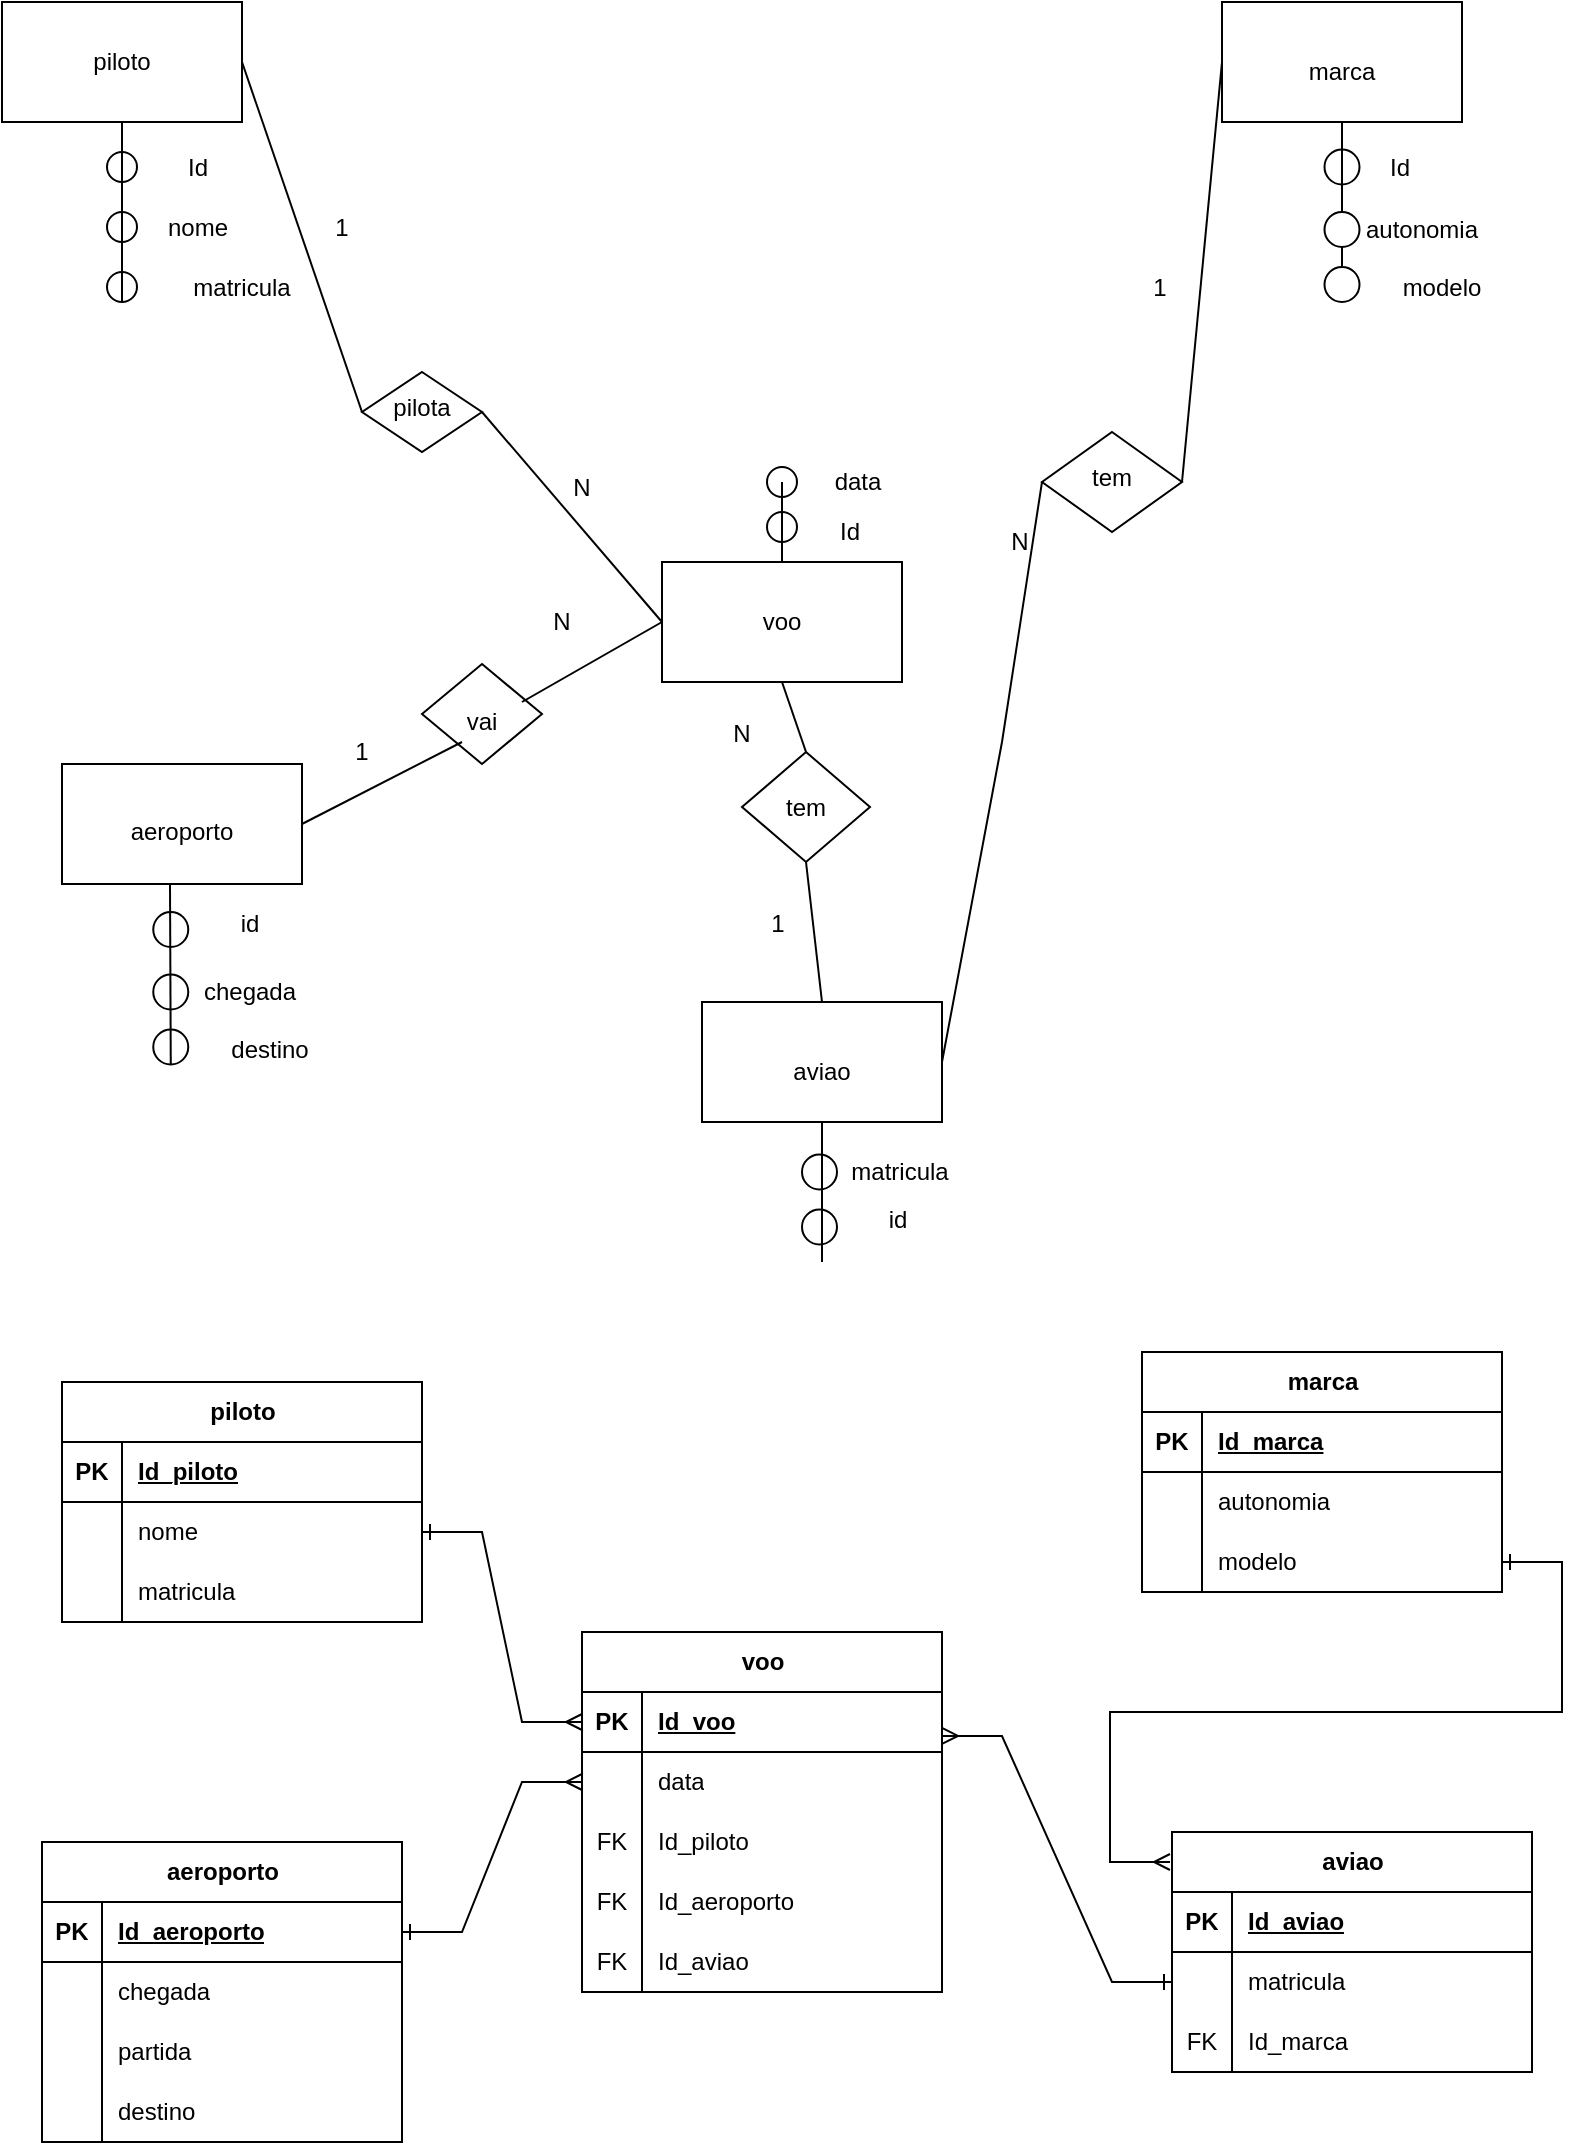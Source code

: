 <mxfile version="26.2.13">
  <diagram id="C5RBs43oDa-KdzZeNtuy" name="Page-1">
    <mxGraphModel dx="874" dy="560" grid="1" gridSize="10" guides="1" tooltips="1" connect="1" arrows="1" fold="1" page="1" pageScale="1" pageWidth="827" pageHeight="1169" math="0" shadow="0">
      <root>
        <mxCell id="WIyWlLk6GJQsqaUBKTNV-0" />
        <mxCell id="WIyWlLk6GJQsqaUBKTNV-1" parent="WIyWlLk6GJQsqaUBKTNV-0" />
        <mxCell id="WIyWlLk6GJQsqaUBKTNV-3" value="Lamp doesn&#39;t work" style="rounded=1;whiteSpace=wrap;html=1;fontSize=12;glass=0;strokeWidth=1;shadow=0;" parent="WIyWlLk6GJQsqaUBKTNV-1" vertex="1">
          <mxGeometry x="20" y="150" width="120" height="40" as="geometry" />
        </mxCell>
        <mxCell id="WIyWlLk6GJQsqaUBKTNV-6" value="pilota" style="rhombus;whiteSpace=wrap;html=1;shadow=0;fontFamily=Helvetica;fontSize=12;align=center;strokeWidth=1;spacing=6;spacingTop=-4;" parent="WIyWlLk6GJQsqaUBKTNV-1" vertex="1">
          <mxGeometry x="200" y="315" width="60" height="40" as="geometry" />
        </mxCell>
        <mxCell id="WIyWlLk6GJQsqaUBKTNV-10" value="tem" style="rhombus;whiteSpace=wrap;html=1;shadow=0;fontFamily=Helvetica;fontSize=12;align=center;strokeWidth=1;spacing=6;spacingTop=-4;" parent="WIyWlLk6GJQsqaUBKTNV-1" vertex="1">
          <mxGeometry x="540" y="345" width="70" height="50" as="geometry" />
        </mxCell>
        <mxCell id="6VXWJ8EOld3I43y4BuW--0" value="" style="rounded=0;whiteSpace=wrap;html=1;" parent="WIyWlLk6GJQsqaUBKTNV-1" vertex="1">
          <mxGeometry x="20" y="130" width="120" height="60" as="geometry" />
        </mxCell>
        <mxCell id="6VXWJ8EOld3I43y4BuW--1" value="" style="rounded=0;whiteSpace=wrap;html=1;" parent="WIyWlLk6GJQsqaUBKTNV-1" vertex="1">
          <mxGeometry x="350" y="410" width="120" height="60" as="geometry" />
        </mxCell>
        <mxCell id="6VXWJ8EOld3I43y4BuW--2" value="" style="rounded=0;whiteSpace=wrap;html=1;" parent="WIyWlLk6GJQsqaUBKTNV-1" vertex="1">
          <mxGeometry x="630" y="130" width="120" height="60" as="geometry" />
        </mxCell>
        <mxCell id="6VXWJ8EOld3I43y4BuW--6" value="" style="endArrow=none;html=1;rounded=0;exitX=1;exitY=0.5;exitDx=0;exitDy=0;entryX=0;entryY=0.5;entryDx=0;entryDy=0;" parent="WIyWlLk6GJQsqaUBKTNV-1" source="6VXWJ8EOld3I43y4BuW--0" target="WIyWlLk6GJQsqaUBKTNV-6" edge="1">
          <mxGeometry width="50" height="50" relative="1" as="geometry">
            <mxPoint x="150" y="240" as="sourcePoint" />
            <mxPoint x="200" y="190" as="targetPoint" />
          </mxGeometry>
        </mxCell>
        <mxCell id="6VXWJ8EOld3I43y4BuW--7" value="" style="endArrow=none;html=1;rounded=0;entryX=0;entryY=0.5;entryDx=0;entryDy=0;exitX=1;exitY=0.5;exitDx=0;exitDy=0;" parent="WIyWlLk6GJQsqaUBKTNV-1" source="WIyWlLk6GJQsqaUBKTNV-6" target="6VXWJ8EOld3I43y4BuW--1" edge="1">
          <mxGeometry width="50" height="50" relative="1" as="geometry">
            <mxPoint x="180" y="350" as="sourcePoint" />
            <mxPoint x="230" y="300" as="targetPoint" />
          </mxGeometry>
        </mxCell>
        <mxCell id="6VXWJ8EOld3I43y4BuW--8" value="" style="endArrow=none;html=1;rounded=0;entryX=0;entryY=0.5;entryDx=0;entryDy=0;exitX=1;exitY=0.5;exitDx=0;exitDy=0;" parent="WIyWlLk6GJQsqaUBKTNV-1" source="6VXWJ8EOld3I43y4BuW--83" target="WIyWlLk6GJQsqaUBKTNV-10" edge="1">
          <mxGeometry width="50" height="50" relative="1" as="geometry">
            <mxPoint x="440" y="290" as="sourcePoint" />
            <mxPoint x="490" y="240" as="targetPoint" />
            <Array as="points">
              <mxPoint x="520" y="500" />
            </Array>
          </mxGeometry>
        </mxCell>
        <mxCell id="6VXWJ8EOld3I43y4BuW--9" value="" style="endArrow=none;html=1;rounded=0;entryX=0;entryY=0.5;entryDx=0;entryDy=0;exitX=1;exitY=0.5;exitDx=0;exitDy=0;" parent="WIyWlLk6GJQsqaUBKTNV-1" source="WIyWlLk6GJQsqaUBKTNV-10" target="6VXWJ8EOld3I43y4BuW--2" edge="1">
          <mxGeometry width="50" height="50" relative="1" as="geometry">
            <mxPoint x="500" y="270" as="sourcePoint" />
            <mxPoint x="550" y="220" as="targetPoint" />
          </mxGeometry>
        </mxCell>
        <mxCell id="6VXWJ8EOld3I43y4BuW--12" value="piloto" style="text;html=1;align=center;verticalAlign=middle;whiteSpace=wrap;rounded=0;" parent="WIyWlLk6GJQsqaUBKTNV-1" vertex="1">
          <mxGeometry x="50" y="145" width="60" height="30" as="geometry" />
        </mxCell>
        <mxCell id="6VXWJ8EOld3I43y4BuW--14" value="marca" style="text;html=1;align=center;verticalAlign=middle;whiteSpace=wrap;rounded=0;" parent="WIyWlLk6GJQsqaUBKTNV-1" vertex="1">
          <mxGeometry x="660" y="150" width="60" height="30" as="geometry" />
        </mxCell>
        <mxCell id="6VXWJ8EOld3I43y4BuW--22" value="" style="ellipse;whiteSpace=wrap;html=1;aspect=fixed;" parent="WIyWlLk6GJQsqaUBKTNV-1" vertex="1">
          <mxGeometry x="402.5" y="385" width="15" height="15" as="geometry" />
        </mxCell>
        <mxCell id="6VXWJ8EOld3I43y4BuW--23" value="" style="ellipse;whiteSpace=wrap;html=1;aspect=fixed;" parent="WIyWlLk6GJQsqaUBKTNV-1" vertex="1">
          <mxGeometry x="402.5" y="362.5" width="15" height="15" as="geometry" />
        </mxCell>
        <mxCell id="6VXWJ8EOld3I43y4BuW--33" value="" style="ellipse;whiteSpace=wrap;html=1;aspect=fixed;" parent="WIyWlLk6GJQsqaUBKTNV-1" vertex="1">
          <mxGeometry x="72.5" y="265" width="15" height="15" as="geometry" />
        </mxCell>
        <mxCell id="6VXWJ8EOld3I43y4BuW--35" value="" style="ellipse;whiteSpace=wrap;html=1;aspect=fixed;" parent="WIyWlLk6GJQsqaUBKTNV-1" vertex="1">
          <mxGeometry x="72.5" y="235" width="15" height="15" as="geometry" />
        </mxCell>
        <mxCell id="6VXWJ8EOld3I43y4BuW--36" value="" style="ellipse;whiteSpace=wrap;html=1;aspect=fixed;" parent="WIyWlLk6GJQsqaUBKTNV-1" vertex="1">
          <mxGeometry x="72.5" y="205" width="15" height="15" as="geometry" />
        </mxCell>
        <mxCell id="6VXWJ8EOld3I43y4BuW--39" value="" style="endArrow=none;html=1;rounded=0;entryX=0.5;entryY=1;entryDx=0;entryDy=0;" parent="WIyWlLk6GJQsqaUBKTNV-1" target="6VXWJ8EOld3I43y4BuW--0" edge="1">
          <mxGeometry width="50" height="50" relative="1" as="geometry">
            <mxPoint x="80" y="280" as="sourcePoint" />
            <mxPoint x="160" y="240" as="targetPoint" />
          </mxGeometry>
        </mxCell>
        <mxCell id="6VXWJ8EOld3I43y4BuW--40" value="" style="endArrow=none;html=1;rounded=0;entryX=0.5;entryY=0;entryDx=0;entryDy=0;" parent="WIyWlLk6GJQsqaUBKTNV-1" target="6VXWJ8EOld3I43y4BuW--1" edge="1">
          <mxGeometry width="50" height="50" relative="1" as="geometry">
            <mxPoint x="410" y="370" as="sourcePoint" />
            <mxPoint x="400" y="410" as="targetPoint" />
          </mxGeometry>
        </mxCell>
        <mxCell id="6VXWJ8EOld3I43y4BuW--43" value="Id" style="text;html=1;align=center;verticalAlign=middle;whiteSpace=wrap;rounded=0;" parent="WIyWlLk6GJQsqaUBKTNV-1" vertex="1">
          <mxGeometry x="87.5" y="197.5" width="60" height="30" as="geometry" />
        </mxCell>
        <mxCell id="6VXWJ8EOld3I43y4BuW--44" value="nome" style="text;html=1;align=center;verticalAlign=middle;whiteSpace=wrap;rounded=0;" parent="WIyWlLk6GJQsqaUBKTNV-1" vertex="1">
          <mxGeometry x="87.5" y="227.5" width="60" height="30" as="geometry" />
        </mxCell>
        <mxCell id="6VXWJ8EOld3I43y4BuW--45" value="matricula" style="text;html=1;align=center;verticalAlign=middle;whiteSpace=wrap;rounded=0;" parent="WIyWlLk6GJQsqaUBKTNV-1" vertex="1">
          <mxGeometry x="110" y="257.5" width="60" height="30" as="geometry" />
        </mxCell>
        <mxCell id="6VXWJ8EOld3I43y4BuW--53" value="data" style="text;html=1;align=center;verticalAlign=middle;whiteSpace=wrap;rounded=0;" parent="WIyWlLk6GJQsqaUBKTNV-1" vertex="1">
          <mxGeometry x="417.5" y="355" width="60" height="30" as="geometry" />
        </mxCell>
        <mxCell id="6VXWJ8EOld3I43y4BuW--68" value="" style="ellipse;whiteSpace=wrap;html=1;aspect=fixed;" parent="WIyWlLk6GJQsqaUBKTNV-1" vertex="1">
          <mxGeometry x="681.25" y="203.75" width="17.5" height="17.5" as="geometry" />
        </mxCell>
        <mxCell id="6VXWJ8EOld3I43y4BuW--70" value="Id" style="text;html=1;align=center;verticalAlign=middle;whiteSpace=wrap;rounded=0;" parent="WIyWlLk6GJQsqaUBKTNV-1" vertex="1">
          <mxGeometry x="698.75" y="197.5" width="40" height="30" as="geometry" />
        </mxCell>
        <mxCell id="6VXWJ8EOld3I43y4BuW--71" value="" style="endArrow=none;html=1;rounded=0;entryX=0.5;entryY=1;entryDx=0;entryDy=0;exitX=0.5;exitY=1;exitDx=0;exitDy=0;" parent="WIyWlLk6GJQsqaUBKTNV-1" source="6VXWJ8EOld3I43y4BuW--2" target="6VXWJ8EOld3I43y4BuW--76" edge="1">
          <mxGeometry width="50" height="50" relative="1" as="geometry">
            <mxPoint x="700" y="460" as="sourcePoint" />
            <mxPoint x="690" y="335" as="targetPoint" />
          </mxGeometry>
        </mxCell>
        <mxCell id="6VXWJ8EOld3I43y4BuW--74" value="" style="ellipse;whiteSpace=wrap;html=1;aspect=fixed;" parent="WIyWlLk6GJQsqaUBKTNV-1" vertex="1">
          <mxGeometry x="681.25" y="235" width="17.5" height="17.5" as="geometry" />
        </mxCell>
        <mxCell id="6VXWJ8EOld3I43y4BuW--76" value="" style="ellipse;whiteSpace=wrap;html=1;aspect=fixed;" parent="WIyWlLk6GJQsqaUBKTNV-1" vertex="1">
          <mxGeometry x="681.25" y="262.5" width="17.5" height="17.5" as="geometry" />
        </mxCell>
        <mxCell id="6VXWJ8EOld3I43y4BuW--77" value="autonomia" style="text;html=1;align=center;verticalAlign=middle;whiteSpace=wrap;rounded=0;" parent="WIyWlLk6GJQsqaUBKTNV-1" vertex="1">
          <mxGeometry x="700" y="228.75" width="60" height="30" as="geometry" />
        </mxCell>
        <mxCell id="6VXWJ8EOld3I43y4BuW--78" value="modelo" style="text;html=1;align=center;verticalAlign=middle;whiteSpace=wrap;rounded=0;" parent="WIyWlLk6GJQsqaUBKTNV-1" vertex="1">
          <mxGeometry x="710" y="257.5" width="60" height="30" as="geometry" />
        </mxCell>
        <mxCell id="6VXWJ8EOld3I43y4BuW--81" value="voo" style="text;html=1;align=center;verticalAlign=middle;whiteSpace=wrap;rounded=0;" parent="WIyWlLk6GJQsqaUBKTNV-1" vertex="1">
          <mxGeometry x="380" y="425" width="60" height="30" as="geometry" />
        </mxCell>
        <mxCell id="6VXWJ8EOld3I43y4BuW--82" value="tem" style="rhombus;whiteSpace=wrap;html=1;" parent="WIyWlLk6GJQsqaUBKTNV-1" vertex="1">
          <mxGeometry x="390" y="505" width="64" height="55" as="geometry" />
        </mxCell>
        <mxCell id="6VXWJ8EOld3I43y4BuW--83" value="" style="rounded=0;whiteSpace=wrap;html=1;" parent="WIyWlLk6GJQsqaUBKTNV-1" vertex="1">
          <mxGeometry x="370" y="630" width="120" height="60" as="geometry" />
        </mxCell>
        <mxCell id="6VXWJ8EOld3I43y4BuW--84" value="" style="endArrow=none;html=1;rounded=0;exitX=0.5;exitY=0;exitDx=0;exitDy=0;entryX=0.5;entryY=1;entryDx=0;entryDy=0;" parent="WIyWlLk6GJQsqaUBKTNV-1" source="6VXWJ8EOld3I43y4BuW--83" target="6VXWJ8EOld3I43y4BuW--82" edge="1">
          <mxGeometry width="50" height="50" relative="1" as="geometry">
            <mxPoint x="420" y="500" as="sourcePoint" />
            <mxPoint x="470" y="450" as="targetPoint" />
          </mxGeometry>
        </mxCell>
        <mxCell id="6VXWJ8EOld3I43y4BuW--85" value="" style="endArrow=none;html=1;rounded=0;entryX=0.5;entryY=1;entryDx=0;entryDy=0;exitX=0.5;exitY=0;exitDx=0;exitDy=0;" parent="WIyWlLk6GJQsqaUBKTNV-1" source="6VXWJ8EOld3I43y4BuW--82" target="6VXWJ8EOld3I43y4BuW--1" edge="1">
          <mxGeometry width="50" height="50" relative="1" as="geometry">
            <mxPoint x="240" y="590" as="sourcePoint" />
            <mxPoint x="290" y="540" as="targetPoint" />
          </mxGeometry>
        </mxCell>
        <mxCell id="6VXWJ8EOld3I43y4BuW--86" value="aviao" style="text;html=1;align=center;verticalAlign=middle;whiteSpace=wrap;rounded=0;" parent="WIyWlLk6GJQsqaUBKTNV-1" vertex="1">
          <mxGeometry x="400" y="650" width="60" height="30" as="geometry" />
        </mxCell>
        <mxCell id="6VXWJ8EOld3I43y4BuW--93" value="Id" style="text;html=1;align=center;verticalAlign=middle;whiteSpace=wrap;rounded=0;" parent="WIyWlLk6GJQsqaUBKTNV-1" vertex="1">
          <mxGeometry x="414" y="380" width="60" height="30" as="geometry" />
        </mxCell>
        <mxCell id="6VXWJ8EOld3I43y4BuW--94" value="" style="ellipse;whiteSpace=wrap;html=1;aspect=fixed;" parent="WIyWlLk6GJQsqaUBKTNV-1" vertex="1">
          <mxGeometry x="420" y="706.25" width="17.5" height="17.5" as="geometry" />
        </mxCell>
        <mxCell id="6VXWJ8EOld3I43y4BuW--95" value="" style="ellipse;whiteSpace=wrap;html=1;aspect=fixed;" parent="WIyWlLk6GJQsqaUBKTNV-1" vertex="1">
          <mxGeometry x="420" y="733.75" width="17.5" height="17.5" as="geometry" />
        </mxCell>
        <mxCell id="6VXWJ8EOld3I43y4BuW--96" value="matricula" style="text;html=1;align=center;verticalAlign=middle;whiteSpace=wrap;rounded=0;" parent="WIyWlLk6GJQsqaUBKTNV-1" vertex="1">
          <mxGeometry x="438.75" y="700" width="60" height="30" as="geometry" />
        </mxCell>
        <mxCell id="6VXWJ8EOld3I43y4BuW--102" value="" style="endArrow=none;html=1;rounded=0;entryX=0.5;entryY=1;entryDx=0;entryDy=0;" parent="WIyWlLk6GJQsqaUBKTNV-1" target="6VXWJ8EOld3I43y4BuW--83" edge="1">
          <mxGeometry width="50" height="50" relative="1" as="geometry">
            <mxPoint x="430" y="760" as="sourcePoint" />
            <mxPoint x="490" y="630" as="targetPoint" />
          </mxGeometry>
        </mxCell>
        <mxCell id="6VXWJ8EOld3I43y4BuW--105" value="id" style="text;html=1;align=center;verticalAlign=middle;whiteSpace=wrap;rounded=0;" parent="WIyWlLk6GJQsqaUBKTNV-1" vertex="1">
          <mxGeometry x="437.5" y="723.75" width="60" height="30" as="geometry" />
        </mxCell>
        <mxCell id="6VXWJ8EOld3I43y4BuW--118" value="1" style="text;html=1;align=center;verticalAlign=middle;whiteSpace=wrap;rounded=0;" parent="WIyWlLk6GJQsqaUBKTNV-1" vertex="1">
          <mxGeometry x="160" y="227.5" width="60" height="30" as="geometry" />
        </mxCell>
        <mxCell id="6VXWJ8EOld3I43y4BuW--119" value="N" style="text;html=1;align=center;verticalAlign=middle;whiteSpace=wrap;rounded=0;" parent="WIyWlLk6GJQsqaUBKTNV-1" vertex="1">
          <mxGeometry x="280" y="357.5" width="60" height="30" as="geometry" />
        </mxCell>
        <mxCell id="6VXWJ8EOld3I43y4BuW--120" value="N" style="text;html=1;align=center;verticalAlign=middle;whiteSpace=wrap;rounded=0;" parent="WIyWlLk6GJQsqaUBKTNV-1" vertex="1">
          <mxGeometry x="499" y="385" width="60" height="30" as="geometry" />
        </mxCell>
        <mxCell id="6VXWJ8EOld3I43y4BuW--121" value="1" style="text;html=1;align=center;verticalAlign=middle;whiteSpace=wrap;rounded=0;" parent="WIyWlLk6GJQsqaUBKTNV-1" vertex="1">
          <mxGeometry x="569" y="258" width="60" height="30" as="geometry" />
        </mxCell>
        <mxCell id="6VXWJ8EOld3I43y4BuW--122" value="N" style="text;html=1;align=center;verticalAlign=middle;whiteSpace=wrap;rounded=0;" parent="WIyWlLk6GJQsqaUBKTNV-1" vertex="1">
          <mxGeometry x="360" y="481" width="60" height="30" as="geometry" />
        </mxCell>
        <mxCell id="6VXWJ8EOld3I43y4BuW--123" value="1" style="text;html=1;align=center;verticalAlign=middle;whiteSpace=wrap;rounded=0;" parent="WIyWlLk6GJQsqaUBKTNV-1" vertex="1">
          <mxGeometry x="378" y="576" width="60" height="30" as="geometry" />
        </mxCell>
        <mxCell id="zBKi6h3ljmfZ80uISdty-0" value="" style="rounded=0;whiteSpace=wrap;html=1;" parent="WIyWlLk6GJQsqaUBKTNV-1" vertex="1">
          <mxGeometry x="50" y="511" width="120" height="60" as="geometry" />
        </mxCell>
        <mxCell id="zBKi6h3ljmfZ80uISdty-1" value="aeroporto" style="text;html=1;align=center;verticalAlign=middle;whiteSpace=wrap;rounded=0;" parent="WIyWlLk6GJQsqaUBKTNV-1" vertex="1">
          <mxGeometry x="80" y="530" width="60" height="30" as="geometry" />
        </mxCell>
        <mxCell id="zBKi6h3ljmfZ80uISdty-2" value="" style="rhombus;whiteSpace=wrap;html=1;" parent="WIyWlLk6GJQsqaUBKTNV-1" vertex="1">
          <mxGeometry x="230" y="461" width="60" height="50" as="geometry" />
        </mxCell>
        <mxCell id="zBKi6h3ljmfZ80uISdty-3" value="" style="endArrow=none;html=1;rounded=0;exitX=1;exitY=0.5;exitDx=0;exitDy=0;" parent="WIyWlLk6GJQsqaUBKTNV-1" source="zBKi6h3ljmfZ80uISdty-0" edge="1">
          <mxGeometry width="50" height="50" relative="1" as="geometry">
            <mxPoint x="380" y="420" as="sourcePoint" />
            <mxPoint x="250" y="500" as="targetPoint" />
          </mxGeometry>
        </mxCell>
        <mxCell id="zBKi6h3ljmfZ80uISdty-4" value="" style="endArrow=none;html=1;rounded=0;entryX=0;entryY=0.5;entryDx=0;entryDy=0;" parent="WIyWlLk6GJQsqaUBKTNV-1" target="6VXWJ8EOld3I43y4BuW--1" edge="1">
          <mxGeometry width="50" height="50" relative="1" as="geometry">
            <mxPoint x="280" y="480" as="sourcePoint" />
            <mxPoint x="330" y="430" as="targetPoint" />
          </mxGeometry>
        </mxCell>
        <mxCell id="zBKi6h3ljmfZ80uISdty-5" value="vai" style="text;html=1;align=center;verticalAlign=middle;whiteSpace=wrap;rounded=0;" parent="WIyWlLk6GJQsqaUBKTNV-1" vertex="1">
          <mxGeometry x="230" y="475" width="60" height="30" as="geometry" />
        </mxCell>
        <mxCell id="zBKi6h3ljmfZ80uISdty-6" value="N" style="text;html=1;align=center;verticalAlign=middle;whiteSpace=wrap;rounded=0;" parent="WIyWlLk6GJQsqaUBKTNV-1" vertex="1">
          <mxGeometry x="270" y="425" width="60" height="30" as="geometry" />
        </mxCell>
        <mxCell id="zBKi6h3ljmfZ80uISdty-7" value="1" style="text;html=1;align=center;verticalAlign=middle;whiteSpace=wrap;rounded=0;" parent="WIyWlLk6GJQsqaUBKTNV-1" vertex="1">
          <mxGeometry x="170" y="490" width="60" height="30" as="geometry" />
        </mxCell>
        <mxCell id="zBKi6h3ljmfZ80uISdty-8" value="" style="ellipse;whiteSpace=wrap;html=1;aspect=fixed;" parent="WIyWlLk6GJQsqaUBKTNV-1" vertex="1">
          <mxGeometry x="95.63" y="585" width="17.5" height="17.5" as="geometry" />
        </mxCell>
        <mxCell id="zBKi6h3ljmfZ80uISdty-9" value="" style="ellipse;whiteSpace=wrap;html=1;aspect=fixed;" parent="WIyWlLk6GJQsqaUBKTNV-1" vertex="1">
          <mxGeometry x="95.63" y="616.25" width="17.5" height="17.5" as="geometry" />
        </mxCell>
        <mxCell id="zBKi6h3ljmfZ80uISdty-10" value="" style="ellipse;whiteSpace=wrap;html=1;aspect=fixed;" parent="WIyWlLk6GJQsqaUBKTNV-1" vertex="1">
          <mxGeometry x="95.63" y="643.75" width="17.5" height="17.5" as="geometry" />
        </mxCell>
        <mxCell id="zBKi6h3ljmfZ80uISdty-11" value="chegada" style="text;html=1;align=center;verticalAlign=middle;whiteSpace=wrap;rounded=0;" parent="WIyWlLk6GJQsqaUBKTNV-1" vertex="1">
          <mxGeometry x="114.38" y="610" width="60" height="30" as="geometry" />
        </mxCell>
        <mxCell id="zBKi6h3ljmfZ80uISdty-12" value="destino" style="text;html=1;align=center;verticalAlign=middle;whiteSpace=wrap;rounded=0;" parent="WIyWlLk6GJQsqaUBKTNV-1" vertex="1">
          <mxGeometry x="124.38" y="638.75" width="60" height="30" as="geometry" />
        </mxCell>
        <mxCell id="zBKi6h3ljmfZ80uISdty-13" value="id" style="text;html=1;align=center;verticalAlign=middle;whiteSpace=wrap;rounded=0;" parent="WIyWlLk6GJQsqaUBKTNV-1" vertex="1">
          <mxGeometry x="114" y="576" width="60" height="30" as="geometry" />
        </mxCell>
        <mxCell id="zBKi6h3ljmfZ80uISdty-14" value="" style="endArrow=none;html=1;rounded=0;entryX=0.5;entryY=1;entryDx=0;entryDy=0;" parent="WIyWlLk6GJQsqaUBKTNV-1" target="zBKi6h3ljmfZ80uISdty-10" edge="1">
          <mxGeometry width="50" height="50" relative="1" as="geometry">
            <mxPoint x="104" y="571" as="sourcePoint" />
            <mxPoint x="430" y="570" as="targetPoint" />
          </mxGeometry>
        </mxCell>
        <mxCell id="HRFsWciMtqC0JVK_SEF3-0" value="piloto" style="shape=table;startSize=30;container=1;collapsible=1;childLayout=tableLayout;fixedRows=1;rowLines=0;fontStyle=1;align=center;resizeLast=1;html=1;" parent="WIyWlLk6GJQsqaUBKTNV-1" vertex="1">
          <mxGeometry x="50" y="820" width="180" height="120" as="geometry" />
        </mxCell>
        <mxCell id="HRFsWciMtqC0JVK_SEF3-1" value="" style="shape=tableRow;horizontal=0;startSize=0;swimlaneHead=0;swimlaneBody=0;fillColor=none;collapsible=0;dropTarget=0;points=[[0,0.5],[1,0.5]];portConstraint=eastwest;top=0;left=0;right=0;bottom=1;" parent="HRFsWciMtqC0JVK_SEF3-0" vertex="1">
          <mxGeometry y="30" width="180" height="30" as="geometry" />
        </mxCell>
        <mxCell id="HRFsWciMtqC0JVK_SEF3-2" value="PK" style="shape=partialRectangle;connectable=0;fillColor=none;top=0;left=0;bottom=0;right=0;fontStyle=1;overflow=hidden;whiteSpace=wrap;html=1;" parent="HRFsWciMtqC0JVK_SEF3-1" vertex="1">
          <mxGeometry width="30" height="30" as="geometry">
            <mxRectangle width="30" height="30" as="alternateBounds" />
          </mxGeometry>
        </mxCell>
        <mxCell id="HRFsWciMtqC0JVK_SEF3-3" value="Id_piloto" style="shape=partialRectangle;connectable=0;fillColor=none;top=0;left=0;bottom=0;right=0;align=left;spacingLeft=6;fontStyle=5;overflow=hidden;whiteSpace=wrap;html=1;" parent="HRFsWciMtqC0JVK_SEF3-1" vertex="1">
          <mxGeometry x="30" width="150" height="30" as="geometry">
            <mxRectangle width="150" height="30" as="alternateBounds" />
          </mxGeometry>
        </mxCell>
        <mxCell id="HRFsWciMtqC0JVK_SEF3-4" value="" style="shape=tableRow;horizontal=0;startSize=0;swimlaneHead=0;swimlaneBody=0;fillColor=none;collapsible=0;dropTarget=0;points=[[0,0.5],[1,0.5]];portConstraint=eastwest;top=0;left=0;right=0;bottom=0;" parent="HRFsWciMtqC0JVK_SEF3-0" vertex="1">
          <mxGeometry y="60" width="180" height="30" as="geometry" />
        </mxCell>
        <mxCell id="HRFsWciMtqC0JVK_SEF3-5" value="" style="shape=partialRectangle;connectable=0;fillColor=none;top=0;left=0;bottom=0;right=0;editable=1;overflow=hidden;whiteSpace=wrap;html=1;" parent="HRFsWciMtqC0JVK_SEF3-4" vertex="1">
          <mxGeometry width="30" height="30" as="geometry">
            <mxRectangle width="30" height="30" as="alternateBounds" />
          </mxGeometry>
        </mxCell>
        <mxCell id="HRFsWciMtqC0JVK_SEF3-6" value="nome" style="shape=partialRectangle;connectable=0;fillColor=none;top=0;left=0;bottom=0;right=0;align=left;spacingLeft=6;overflow=hidden;whiteSpace=wrap;html=1;" parent="HRFsWciMtqC0JVK_SEF3-4" vertex="1">
          <mxGeometry x="30" width="150" height="30" as="geometry">
            <mxRectangle width="150" height="30" as="alternateBounds" />
          </mxGeometry>
        </mxCell>
        <mxCell id="HRFsWciMtqC0JVK_SEF3-7" value="" style="shape=tableRow;horizontal=0;startSize=0;swimlaneHead=0;swimlaneBody=0;fillColor=none;collapsible=0;dropTarget=0;points=[[0,0.5],[1,0.5]];portConstraint=eastwest;top=0;left=0;right=0;bottom=0;" parent="HRFsWciMtqC0JVK_SEF3-0" vertex="1">
          <mxGeometry y="90" width="180" height="30" as="geometry" />
        </mxCell>
        <mxCell id="HRFsWciMtqC0JVK_SEF3-8" value="" style="shape=partialRectangle;connectable=0;fillColor=none;top=0;left=0;bottom=0;right=0;editable=1;overflow=hidden;whiteSpace=wrap;html=1;" parent="HRFsWciMtqC0JVK_SEF3-7" vertex="1">
          <mxGeometry width="30" height="30" as="geometry">
            <mxRectangle width="30" height="30" as="alternateBounds" />
          </mxGeometry>
        </mxCell>
        <mxCell id="HRFsWciMtqC0JVK_SEF3-9" value="matricula" style="shape=partialRectangle;connectable=0;fillColor=none;top=0;left=0;bottom=0;right=0;align=left;spacingLeft=6;overflow=hidden;whiteSpace=wrap;html=1;" parent="HRFsWciMtqC0JVK_SEF3-7" vertex="1">
          <mxGeometry x="30" width="150" height="30" as="geometry">
            <mxRectangle width="150" height="30" as="alternateBounds" />
          </mxGeometry>
        </mxCell>
        <mxCell id="HRFsWciMtqC0JVK_SEF3-13" value="marca" style="shape=table;startSize=30;container=1;collapsible=1;childLayout=tableLayout;fixedRows=1;rowLines=0;fontStyle=1;align=center;resizeLast=1;html=1;" parent="WIyWlLk6GJQsqaUBKTNV-1" vertex="1">
          <mxGeometry x="590" y="805" width="180" height="120" as="geometry" />
        </mxCell>
        <mxCell id="HRFsWciMtqC0JVK_SEF3-14" value="" style="shape=tableRow;horizontal=0;startSize=0;swimlaneHead=0;swimlaneBody=0;fillColor=none;collapsible=0;dropTarget=0;points=[[0,0.5],[1,0.5]];portConstraint=eastwest;top=0;left=0;right=0;bottom=1;" parent="HRFsWciMtqC0JVK_SEF3-13" vertex="1">
          <mxGeometry y="30" width="180" height="30" as="geometry" />
        </mxCell>
        <mxCell id="HRFsWciMtqC0JVK_SEF3-15" value="PK" style="shape=partialRectangle;connectable=0;fillColor=none;top=0;left=0;bottom=0;right=0;fontStyle=1;overflow=hidden;whiteSpace=wrap;html=1;" parent="HRFsWciMtqC0JVK_SEF3-14" vertex="1">
          <mxGeometry width="30" height="30" as="geometry">
            <mxRectangle width="30" height="30" as="alternateBounds" />
          </mxGeometry>
        </mxCell>
        <mxCell id="HRFsWciMtqC0JVK_SEF3-16" value="Id_marca" style="shape=partialRectangle;connectable=0;fillColor=none;top=0;left=0;bottom=0;right=0;align=left;spacingLeft=6;fontStyle=5;overflow=hidden;whiteSpace=wrap;html=1;" parent="HRFsWciMtqC0JVK_SEF3-14" vertex="1">
          <mxGeometry x="30" width="150" height="30" as="geometry">
            <mxRectangle width="150" height="30" as="alternateBounds" />
          </mxGeometry>
        </mxCell>
        <mxCell id="HRFsWciMtqC0JVK_SEF3-17" value="" style="shape=tableRow;horizontal=0;startSize=0;swimlaneHead=0;swimlaneBody=0;fillColor=none;collapsible=0;dropTarget=0;points=[[0,0.5],[1,0.5]];portConstraint=eastwest;top=0;left=0;right=0;bottom=0;" parent="HRFsWciMtqC0JVK_SEF3-13" vertex="1">
          <mxGeometry y="60" width="180" height="30" as="geometry" />
        </mxCell>
        <mxCell id="HRFsWciMtqC0JVK_SEF3-18" value="" style="shape=partialRectangle;connectable=0;fillColor=none;top=0;left=0;bottom=0;right=0;editable=1;overflow=hidden;whiteSpace=wrap;html=1;" parent="HRFsWciMtqC0JVK_SEF3-17" vertex="1">
          <mxGeometry width="30" height="30" as="geometry">
            <mxRectangle width="30" height="30" as="alternateBounds" />
          </mxGeometry>
        </mxCell>
        <mxCell id="HRFsWciMtqC0JVK_SEF3-19" value="autonomia" style="shape=partialRectangle;connectable=0;fillColor=none;top=0;left=0;bottom=0;right=0;align=left;spacingLeft=6;overflow=hidden;whiteSpace=wrap;html=1;" parent="HRFsWciMtqC0JVK_SEF3-17" vertex="1">
          <mxGeometry x="30" width="150" height="30" as="geometry">
            <mxRectangle width="150" height="30" as="alternateBounds" />
          </mxGeometry>
        </mxCell>
        <mxCell id="HRFsWciMtqC0JVK_SEF3-20" value="" style="shape=tableRow;horizontal=0;startSize=0;swimlaneHead=0;swimlaneBody=0;fillColor=none;collapsible=0;dropTarget=0;points=[[0,0.5],[1,0.5]];portConstraint=eastwest;top=0;left=0;right=0;bottom=0;" parent="HRFsWciMtqC0JVK_SEF3-13" vertex="1">
          <mxGeometry y="90" width="180" height="30" as="geometry" />
        </mxCell>
        <mxCell id="HRFsWciMtqC0JVK_SEF3-21" value="" style="shape=partialRectangle;connectable=0;fillColor=none;top=0;left=0;bottom=0;right=0;editable=1;overflow=hidden;whiteSpace=wrap;html=1;" parent="HRFsWciMtqC0JVK_SEF3-20" vertex="1">
          <mxGeometry width="30" height="30" as="geometry">
            <mxRectangle width="30" height="30" as="alternateBounds" />
          </mxGeometry>
        </mxCell>
        <mxCell id="HRFsWciMtqC0JVK_SEF3-22" value="modelo" style="shape=partialRectangle;connectable=0;fillColor=none;top=0;left=0;bottom=0;right=0;align=left;spacingLeft=6;overflow=hidden;whiteSpace=wrap;html=1;" parent="HRFsWciMtqC0JVK_SEF3-20" vertex="1">
          <mxGeometry x="30" width="150" height="30" as="geometry">
            <mxRectangle width="150" height="30" as="alternateBounds" />
          </mxGeometry>
        </mxCell>
        <mxCell id="HRFsWciMtqC0JVK_SEF3-26" value="aeroporto" style="shape=table;startSize=30;container=1;collapsible=1;childLayout=tableLayout;fixedRows=1;rowLines=0;fontStyle=1;align=center;resizeLast=1;html=1;" parent="WIyWlLk6GJQsqaUBKTNV-1" vertex="1">
          <mxGeometry x="40" y="1050" width="180" height="150" as="geometry" />
        </mxCell>
        <mxCell id="HRFsWciMtqC0JVK_SEF3-27" value="" style="shape=tableRow;horizontal=0;startSize=0;swimlaneHead=0;swimlaneBody=0;fillColor=none;collapsible=0;dropTarget=0;points=[[0,0.5],[1,0.5]];portConstraint=eastwest;top=0;left=0;right=0;bottom=1;" parent="HRFsWciMtqC0JVK_SEF3-26" vertex="1">
          <mxGeometry y="30" width="180" height="30" as="geometry" />
        </mxCell>
        <mxCell id="HRFsWciMtqC0JVK_SEF3-28" value="PK" style="shape=partialRectangle;connectable=0;fillColor=none;top=0;left=0;bottom=0;right=0;fontStyle=1;overflow=hidden;whiteSpace=wrap;html=1;" parent="HRFsWciMtqC0JVK_SEF3-27" vertex="1">
          <mxGeometry width="30" height="30" as="geometry">
            <mxRectangle width="30" height="30" as="alternateBounds" />
          </mxGeometry>
        </mxCell>
        <mxCell id="HRFsWciMtqC0JVK_SEF3-29" value="Id_aeroporto" style="shape=partialRectangle;connectable=0;fillColor=none;top=0;left=0;bottom=0;right=0;align=left;spacingLeft=6;fontStyle=5;overflow=hidden;whiteSpace=wrap;html=1;" parent="HRFsWciMtqC0JVK_SEF3-27" vertex="1">
          <mxGeometry x="30" width="150" height="30" as="geometry">
            <mxRectangle width="150" height="30" as="alternateBounds" />
          </mxGeometry>
        </mxCell>
        <mxCell id="HRFsWciMtqC0JVK_SEF3-30" value="" style="shape=tableRow;horizontal=0;startSize=0;swimlaneHead=0;swimlaneBody=0;fillColor=none;collapsible=0;dropTarget=0;points=[[0,0.5],[1,0.5]];portConstraint=eastwest;top=0;left=0;right=0;bottom=0;" parent="HRFsWciMtqC0JVK_SEF3-26" vertex="1">
          <mxGeometry y="60" width="180" height="30" as="geometry" />
        </mxCell>
        <mxCell id="HRFsWciMtqC0JVK_SEF3-31" value="" style="shape=partialRectangle;connectable=0;fillColor=none;top=0;left=0;bottom=0;right=0;editable=1;overflow=hidden;whiteSpace=wrap;html=1;" parent="HRFsWciMtqC0JVK_SEF3-30" vertex="1">
          <mxGeometry width="30" height="30" as="geometry">
            <mxRectangle width="30" height="30" as="alternateBounds" />
          </mxGeometry>
        </mxCell>
        <mxCell id="HRFsWciMtqC0JVK_SEF3-32" value="chegada" style="shape=partialRectangle;connectable=0;fillColor=none;top=0;left=0;bottom=0;right=0;align=left;spacingLeft=6;overflow=hidden;whiteSpace=wrap;html=1;" parent="HRFsWciMtqC0JVK_SEF3-30" vertex="1">
          <mxGeometry x="30" width="150" height="30" as="geometry">
            <mxRectangle width="150" height="30" as="alternateBounds" />
          </mxGeometry>
        </mxCell>
        <mxCell id="HRFsWciMtqC0JVK_SEF3-33" value="" style="shape=tableRow;horizontal=0;startSize=0;swimlaneHead=0;swimlaneBody=0;fillColor=none;collapsible=0;dropTarget=0;points=[[0,0.5],[1,0.5]];portConstraint=eastwest;top=0;left=0;right=0;bottom=0;" parent="HRFsWciMtqC0JVK_SEF3-26" vertex="1">
          <mxGeometry y="90" width="180" height="30" as="geometry" />
        </mxCell>
        <mxCell id="HRFsWciMtqC0JVK_SEF3-34" value="" style="shape=partialRectangle;connectable=0;fillColor=none;top=0;left=0;bottom=0;right=0;editable=1;overflow=hidden;whiteSpace=wrap;html=1;" parent="HRFsWciMtqC0JVK_SEF3-33" vertex="1">
          <mxGeometry width="30" height="30" as="geometry">
            <mxRectangle width="30" height="30" as="alternateBounds" />
          </mxGeometry>
        </mxCell>
        <mxCell id="HRFsWciMtqC0JVK_SEF3-35" value="partida" style="shape=partialRectangle;connectable=0;fillColor=none;top=0;left=0;bottom=0;right=0;align=left;spacingLeft=6;overflow=hidden;whiteSpace=wrap;html=1;" parent="HRFsWciMtqC0JVK_SEF3-33" vertex="1">
          <mxGeometry x="30" width="150" height="30" as="geometry">
            <mxRectangle width="150" height="30" as="alternateBounds" />
          </mxGeometry>
        </mxCell>
        <mxCell id="HRFsWciMtqC0JVK_SEF3-36" value="" style="shape=tableRow;horizontal=0;startSize=0;swimlaneHead=0;swimlaneBody=0;fillColor=none;collapsible=0;dropTarget=0;points=[[0,0.5],[1,0.5]];portConstraint=eastwest;top=0;left=0;right=0;bottom=0;" parent="HRFsWciMtqC0JVK_SEF3-26" vertex="1">
          <mxGeometry y="120" width="180" height="30" as="geometry" />
        </mxCell>
        <mxCell id="HRFsWciMtqC0JVK_SEF3-37" value="" style="shape=partialRectangle;connectable=0;fillColor=none;top=0;left=0;bottom=0;right=0;editable=1;overflow=hidden;whiteSpace=wrap;html=1;" parent="HRFsWciMtqC0JVK_SEF3-36" vertex="1">
          <mxGeometry width="30" height="30" as="geometry">
            <mxRectangle width="30" height="30" as="alternateBounds" />
          </mxGeometry>
        </mxCell>
        <mxCell id="HRFsWciMtqC0JVK_SEF3-38" value="destino" style="shape=partialRectangle;connectable=0;fillColor=none;top=0;left=0;bottom=0;right=0;align=left;spacingLeft=6;overflow=hidden;whiteSpace=wrap;html=1;" parent="HRFsWciMtqC0JVK_SEF3-36" vertex="1">
          <mxGeometry x="30" width="150" height="30" as="geometry">
            <mxRectangle width="150" height="30" as="alternateBounds" />
          </mxGeometry>
        </mxCell>
        <mxCell id="HRFsWciMtqC0JVK_SEF3-39" value="aviao" style="shape=table;startSize=30;container=1;collapsible=1;childLayout=tableLayout;fixedRows=1;rowLines=0;fontStyle=1;align=center;resizeLast=1;html=1;" parent="WIyWlLk6GJQsqaUBKTNV-1" vertex="1">
          <mxGeometry x="605" y="1045" width="180" height="120" as="geometry" />
        </mxCell>
        <mxCell id="HRFsWciMtqC0JVK_SEF3-40" value="" style="shape=tableRow;horizontal=0;startSize=0;swimlaneHead=0;swimlaneBody=0;fillColor=none;collapsible=0;dropTarget=0;points=[[0,0.5],[1,0.5]];portConstraint=eastwest;top=0;left=0;right=0;bottom=1;" parent="HRFsWciMtqC0JVK_SEF3-39" vertex="1">
          <mxGeometry y="30" width="180" height="30" as="geometry" />
        </mxCell>
        <mxCell id="HRFsWciMtqC0JVK_SEF3-41" value="PK" style="shape=partialRectangle;connectable=0;fillColor=none;top=0;left=0;bottom=0;right=0;fontStyle=1;overflow=hidden;whiteSpace=wrap;html=1;" parent="HRFsWciMtqC0JVK_SEF3-40" vertex="1">
          <mxGeometry width="30" height="30" as="geometry">
            <mxRectangle width="30" height="30" as="alternateBounds" />
          </mxGeometry>
        </mxCell>
        <mxCell id="HRFsWciMtqC0JVK_SEF3-42" value="Id_aviao" style="shape=partialRectangle;connectable=0;fillColor=none;top=0;left=0;bottom=0;right=0;align=left;spacingLeft=6;fontStyle=5;overflow=hidden;whiteSpace=wrap;html=1;" parent="HRFsWciMtqC0JVK_SEF3-40" vertex="1">
          <mxGeometry x="30" width="150" height="30" as="geometry">
            <mxRectangle width="150" height="30" as="alternateBounds" />
          </mxGeometry>
        </mxCell>
        <mxCell id="HRFsWciMtqC0JVK_SEF3-43" value="" style="shape=tableRow;horizontal=0;startSize=0;swimlaneHead=0;swimlaneBody=0;fillColor=none;collapsible=0;dropTarget=0;points=[[0,0.5],[1,0.5]];portConstraint=eastwest;top=0;left=0;right=0;bottom=0;" parent="HRFsWciMtqC0JVK_SEF3-39" vertex="1">
          <mxGeometry y="60" width="180" height="30" as="geometry" />
        </mxCell>
        <mxCell id="HRFsWciMtqC0JVK_SEF3-44" value="" style="shape=partialRectangle;connectable=0;fillColor=none;top=0;left=0;bottom=0;right=0;editable=1;overflow=hidden;whiteSpace=wrap;html=1;" parent="HRFsWciMtqC0JVK_SEF3-43" vertex="1">
          <mxGeometry width="30" height="30" as="geometry">
            <mxRectangle width="30" height="30" as="alternateBounds" />
          </mxGeometry>
        </mxCell>
        <mxCell id="HRFsWciMtqC0JVK_SEF3-45" value="matricula" style="shape=partialRectangle;connectable=0;fillColor=none;top=0;left=0;bottom=0;right=0;align=left;spacingLeft=6;overflow=hidden;whiteSpace=wrap;html=1;" parent="HRFsWciMtqC0JVK_SEF3-43" vertex="1">
          <mxGeometry x="30" width="150" height="30" as="geometry">
            <mxRectangle width="150" height="30" as="alternateBounds" />
          </mxGeometry>
        </mxCell>
        <mxCell id="hWJjxNPSryza4F3yeTSs-0" style="shape=tableRow;horizontal=0;startSize=0;swimlaneHead=0;swimlaneBody=0;fillColor=none;collapsible=0;dropTarget=0;points=[[0,0.5],[1,0.5]];portConstraint=eastwest;top=0;left=0;right=0;bottom=0;" vertex="1" parent="HRFsWciMtqC0JVK_SEF3-39">
          <mxGeometry y="90" width="180" height="30" as="geometry" />
        </mxCell>
        <mxCell id="hWJjxNPSryza4F3yeTSs-1" value="FK" style="shape=partialRectangle;connectable=0;fillColor=none;top=0;left=0;bottom=0;right=0;editable=1;overflow=hidden;whiteSpace=wrap;html=1;" vertex="1" parent="hWJjxNPSryza4F3yeTSs-0">
          <mxGeometry width="30" height="30" as="geometry">
            <mxRectangle width="30" height="30" as="alternateBounds" />
          </mxGeometry>
        </mxCell>
        <mxCell id="hWJjxNPSryza4F3yeTSs-2" value="Id_marca" style="shape=partialRectangle;connectable=0;fillColor=none;top=0;left=0;bottom=0;right=0;align=left;spacingLeft=6;overflow=hidden;whiteSpace=wrap;html=1;" vertex="1" parent="hWJjxNPSryza4F3yeTSs-0">
          <mxGeometry x="30" width="150" height="30" as="geometry">
            <mxRectangle width="150" height="30" as="alternateBounds" />
          </mxGeometry>
        </mxCell>
        <mxCell id="HRFsWciMtqC0JVK_SEF3-52" value="voo" style="shape=table;startSize=30;container=1;collapsible=1;childLayout=tableLayout;fixedRows=1;rowLines=0;fontStyle=1;align=center;resizeLast=1;html=1;" parent="WIyWlLk6GJQsqaUBKTNV-1" vertex="1">
          <mxGeometry x="310" y="945" width="180" height="180" as="geometry" />
        </mxCell>
        <mxCell id="HRFsWciMtqC0JVK_SEF3-53" value="" style="shape=tableRow;horizontal=0;startSize=0;swimlaneHead=0;swimlaneBody=0;fillColor=none;collapsible=0;dropTarget=0;points=[[0,0.5],[1,0.5]];portConstraint=eastwest;top=0;left=0;right=0;bottom=1;" parent="HRFsWciMtqC0JVK_SEF3-52" vertex="1">
          <mxGeometry y="30" width="180" height="30" as="geometry" />
        </mxCell>
        <mxCell id="HRFsWciMtqC0JVK_SEF3-54" value="PK" style="shape=partialRectangle;connectable=0;fillColor=none;top=0;left=0;bottom=0;right=0;fontStyle=1;overflow=hidden;whiteSpace=wrap;html=1;" parent="HRFsWciMtqC0JVK_SEF3-53" vertex="1">
          <mxGeometry width="30" height="30" as="geometry">
            <mxRectangle width="30" height="30" as="alternateBounds" />
          </mxGeometry>
        </mxCell>
        <mxCell id="HRFsWciMtqC0JVK_SEF3-55" value="Id_voo" style="shape=partialRectangle;connectable=0;fillColor=none;top=0;left=0;bottom=0;right=0;align=left;spacingLeft=6;fontStyle=5;overflow=hidden;whiteSpace=wrap;html=1;" parent="HRFsWciMtqC0JVK_SEF3-53" vertex="1">
          <mxGeometry x="30" width="150" height="30" as="geometry">
            <mxRectangle width="150" height="30" as="alternateBounds" />
          </mxGeometry>
        </mxCell>
        <mxCell id="HRFsWciMtqC0JVK_SEF3-56" value="" style="shape=tableRow;horizontal=0;startSize=0;swimlaneHead=0;swimlaneBody=0;fillColor=none;collapsible=0;dropTarget=0;points=[[0,0.5],[1,0.5]];portConstraint=eastwest;top=0;left=0;right=0;bottom=0;" parent="HRFsWciMtqC0JVK_SEF3-52" vertex="1">
          <mxGeometry y="60" width="180" height="30" as="geometry" />
        </mxCell>
        <mxCell id="HRFsWciMtqC0JVK_SEF3-57" value="" style="shape=partialRectangle;connectable=0;fillColor=none;top=0;left=0;bottom=0;right=0;editable=1;overflow=hidden;whiteSpace=wrap;html=1;" parent="HRFsWciMtqC0JVK_SEF3-56" vertex="1">
          <mxGeometry width="30" height="30" as="geometry">
            <mxRectangle width="30" height="30" as="alternateBounds" />
          </mxGeometry>
        </mxCell>
        <mxCell id="HRFsWciMtqC0JVK_SEF3-58" value="data" style="shape=partialRectangle;connectable=0;fillColor=none;top=0;left=0;bottom=0;right=0;align=left;spacingLeft=6;overflow=hidden;whiteSpace=wrap;html=1;" parent="HRFsWciMtqC0JVK_SEF3-56" vertex="1">
          <mxGeometry x="30" width="150" height="30" as="geometry">
            <mxRectangle width="150" height="30" as="alternateBounds" />
          </mxGeometry>
        </mxCell>
        <mxCell id="hWJjxNPSryza4F3yeTSs-3" style="shape=tableRow;horizontal=0;startSize=0;swimlaneHead=0;swimlaneBody=0;fillColor=none;collapsible=0;dropTarget=0;points=[[0,0.5],[1,0.5]];portConstraint=eastwest;top=0;left=0;right=0;bottom=0;" vertex="1" parent="HRFsWciMtqC0JVK_SEF3-52">
          <mxGeometry y="90" width="180" height="30" as="geometry" />
        </mxCell>
        <mxCell id="hWJjxNPSryza4F3yeTSs-4" value="FK" style="shape=partialRectangle;connectable=0;fillColor=none;top=0;left=0;bottom=0;right=0;editable=1;overflow=hidden;whiteSpace=wrap;html=1;" vertex="1" parent="hWJjxNPSryza4F3yeTSs-3">
          <mxGeometry width="30" height="30" as="geometry">
            <mxRectangle width="30" height="30" as="alternateBounds" />
          </mxGeometry>
        </mxCell>
        <mxCell id="hWJjxNPSryza4F3yeTSs-5" value="Id_piloto" style="shape=partialRectangle;connectable=0;fillColor=none;top=0;left=0;bottom=0;right=0;align=left;spacingLeft=6;overflow=hidden;whiteSpace=wrap;html=1;" vertex="1" parent="hWJjxNPSryza4F3yeTSs-3">
          <mxGeometry x="30" width="150" height="30" as="geometry">
            <mxRectangle width="150" height="30" as="alternateBounds" />
          </mxGeometry>
        </mxCell>
        <mxCell id="hWJjxNPSryza4F3yeTSs-6" style="shape=tableRow;horizontal=0;startSize=0;swimlaneHead=0;swimlaneBody=0;fillColor=none;collapsible=0;dropTarget=0;points=[[0,0.5],[1,0.5]];portConstraint=eastwest;top=0;left=0;right=0;bottom=0;" vertex="1" parent="HRFsWciMtqC0JVK_SEF3-52">
          <mxGeometry y="120" width="180" height="30" as="geometry" />
        </mxCell>
        <mxCell id="hWJjxNPSryza4F3yeTSs-7" value="FK" style="shape=partialRectangle;connectable=0;fillColor=none;top=0;left=0;bottom=0;right=0;editable=1;overflow=hidden;whiteSpace=wrap;html=1;" vertex="1" parent="hWJjxNPSryza4F3yeTSs-6">
          <mxGeometry width="30" height="30" as="geometry">
            <mxRectangle width="30" height="30" as="alternateBounds" />
          </mxGeometry>
        </mxCell>
        <mxCell id="hWJjxNPSryza4F3yeTSs-8" value="Id_aeroporto" style="shape=partialRectangle;connectable=0;fillColor=none;top=0;left=0;bottom=0;right=0;align=left;spacingLeft=6;overflow=hidden;whiteSpace=wrap;html=1;" vertex="1" parent="hWJjxNPSryza4F3yeTSs-6">
          <mxGeometry x="30" width="150" height="30" as="geometry">
            <mxRectangle width="150" height="30" as="alternateBounds" />
          </mxGeometry>
        </mxCell>
        <mxCell id="hWJjxNPSryza4F3yeTSs-9" style="shape=tableRow;horizontal=0;startSize=0;swimlaneHead=0;swimlaneBody=0;fillColor=none;collapsible=0;dropTarget=0;points=[[0,0.5],[1,0.5]];portConstraint=eastwest;top=0;left=0;right=0;bottom=0;" vertex="1" parent="HRFsWciMtqC0JVK_SEF3-52">
          <mxGeometry y="150" width="180" height="30" as="geometry" />
        </mxCell>
        <mxCell id="hWJjxNPSryza4F3yeTSs-10" value="FK" style="shape=partialRectangle;connectable=0;fillColor=none;top=0;left=0;bottom=0;right=0;editable=1;overflow=hidden;whiteSpace=wrap;html=1;" vertex="1" parent="hWJjxNPSryza4F3yeTSs-9">
          <mxGeometry width="30" height="30" as="geometry">
            <mxRectangle width="30" height="30" as="alternateBounds" />
          </mxGeometry>
        </mxCell>
        <mxCell id="hWJjxNPSryza4F3yeTSs-11" value="Id_aviao" style="shape=partialRectangle;connectable=0;fillColor=none;top=0;left=0;bottom=0;right=0;align=left;spacingLeft=6;overflow=hidden;whiteSpace=wrap;html=1;" vertex="1" parent="hWJjxNPSryza4F3yeTSs-9">
          <mxGeometry x="30" width="150" height="30" as="geometry">
            <mxRectangle width="150" height="30" as="alternateBounds" />
          </mxGeometry>
        </mxCell>
        <mxCell id="HRFsWciMtqC0JVK_SEF3-65" value="" style="edgeStyle=entityRelationEdgeStyle;fontSize=12;html=1;endArrow=ERmany;rounded=0;exitX=1;exitY=0.5;exitDx=0;exitDy=0;startArrow=ERone;startFill=0;endFill=0;" parent="WIyWlLk6GJQsqaUBKTNV-1" source="HRFsWciMtqC0JVK_SEF3-4" target="HRFsWciMtqC0JVK_SEF3-53" edge="1">
          <mxGeometry width="100" height="100" relative="1" as="geometry">
            <mxPoint x="270" y="930" as="sourcePoint" />
            <mxPoint x="370" y="830" as="targetPoint" />
          </mxGeometry>
        </mxCell>
        <mxCell id="HRFsWciMtqC0JVK_SEF3-66" value="" style="edgeStyle=entityRelationEdgeStyle;fontSize=12;html=1;endArrow=ERmany;rounded=0;entryX=0;entryY=0.5;entryDx=0;entryDy=0;exitX=1;exitY=0.5;exitDx=0;exitDy=0;startArrow=ERone;startFill=0;endFill=0;" parent="WIyWlLk6GJQsqaUBKTNV-1" source="HRFsWciMtqC0JVK_SEF3-27" target="HRFsWciMtqC0JVK_SEF3-56" edge="1">
          <mxGeometry width="100" height="100" relative="1" as="geometry">
            <mxPoint x="240" y="1200" as="sourcePoint" />
            <mxPoint x="340" y="1100" as="targetPoint" />
          </mxGeometry>
        </mxCell>
        <mxCell id="HRFsWciMtqC0JVK_SEF3-68" value="" style="edgeStyle=entityRelationEdgeStyle;fontSize=12;html=1;endArrow=ERmany;rounded=0;startArrow=ERone;startFill=0;endFill=0;" parent="WIyWlLk6GJQsqaUBKTNV-1" source="HRFsWciMtqC0JVK_SEF3-20" edge="1">
          <mxGeometry width="100" height="100" relative="1" as="geometry">
            <mxPoint x="460" y="890" as="sourcePoint" />
            <mxPoint x="604" y="1060" as="targetPoint" />
          </mxGeometry>
        </mxCell>
        <mxCell id="HRFsWciMtqC0JVK_SEF3-69" value="" style="edgeStyle=entityRelationEdgeStyle;fontSize=12;html=1;endArrow=ERmany;rounded=0;entryX=1;entryY=-0.267;entryDx=0;entryDy=0;entryPerimeter=0;exitX=0;exitY=0.5;exitDx=0;exitDy=0;startArrow=ERone;startFill=0;endFill=0;" parent="WIyWlLk6GJQsqaUBKTNV-1" source="HRFsWciMtqC0JVK_SEF3-43" target="HRFsWciMtqC0JVK_SEF3-56" edge="1">
          <mxGeometry width="100" height="100" relative="1" as="geometry">
            <mxPoint x="530" y="1140" as="sourcePoint" />
            <mxPoint x="470" y="930" as="targetPoint" />
          </mxGeometry>
        </mxCell>
      </root>
    </mxGraphModel>
  </diagram>
</mxfile>
